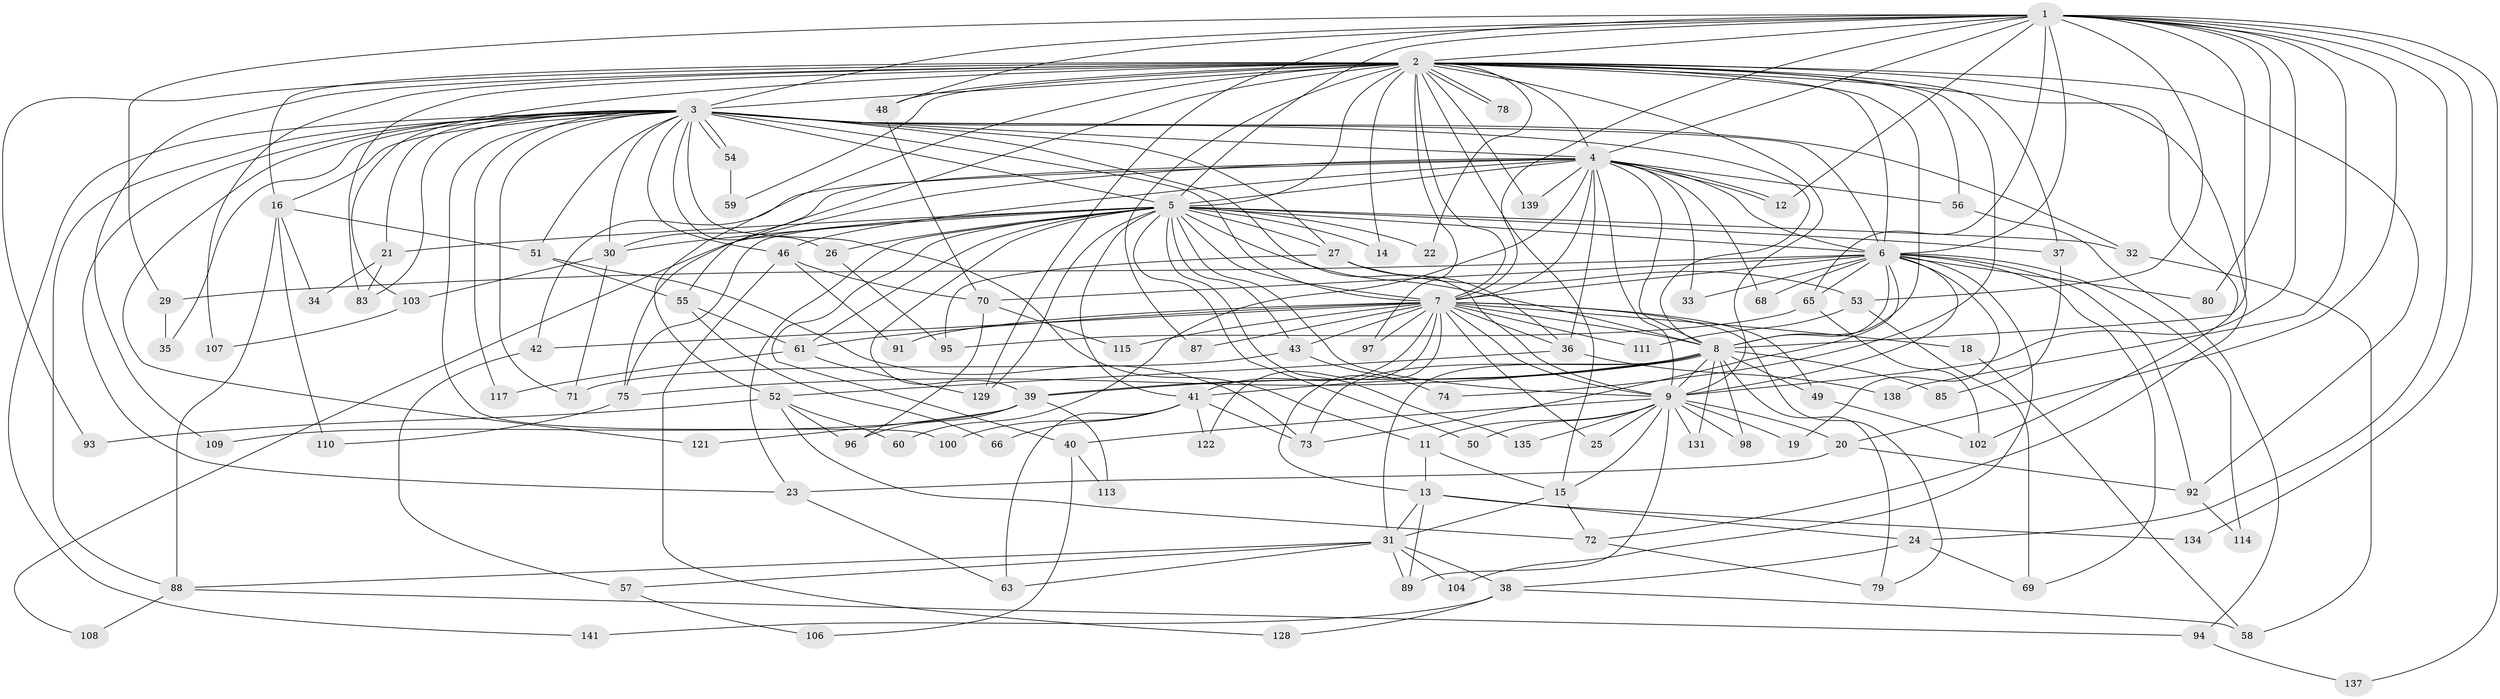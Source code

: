// original degree distribution, {21: 0.02112676056338028, 34: 0.007042253521126761, 31: 0.007042253521126761, 22: 0.007042253521126761, 29: 0.007042253521126761, 19: 0.007042253521126761, 20: 0.007042253521126761, 17: 0.007042253521126761, 4: 0.11971830985915492, 3: 0.2112676056338028, 6: 0.02112676056338028, 2: 0.49295774647887325, 5: 0.07042253521126761, 9: 0.007042253521126761, 8: 0.007042253521126761}
// Generated by graph-tools (version 1.1) at 2025/41/03/06/25 10:41:38]
// undirected, 107 vertices, 258 edges
graph export_dot {
graph [start="1"]
  node [color=gray90,style=filled];
  1 [super="+140"];
  2 [super="+17"];
  3 [super="+132"];
  4 [super="+44"];
  5 [super="+120"];
  6 [super="+142"];
  7 [super="+10"];
  8 [super="+67"];
  9 [super="+47"];
  11;
  12;
  13 [super="+116"];
  14;
  15 [super="+45"];
  16;
  18;
  19;
  20;
  21;
  22;
  23 [super="+28"];
  24;
  25;
  26;
  27;
  29;
  30 [super="+64"];
  31 [super="+105"];
  32;
  33;
  34;
  35;
  36 [super="+130"];
  37;
  38;
  39 [super="+62"];
  40;
  41 [super="+86"];
  42;
  43 [super="+125"];
  46;
  48;
  49;
  50;
  51;
  52;
  53;
  54;
  55;
  56;
  57;
  58 [super="+81"];
  59 [super="+84"];
  60;
  61 [super="+119"];
  63 [super="+112"];
  65;
  66;
  68;
  69 [super="+76"];
  70 [super="+77"];
  71;
  72 [super="+82"];
  73;
  74;
  75 [super="+126"];
  78;
  79 [super="+124"];
  80;
  83 [super="+123"];
  85;
  87;
  88 [super="+90"];
  89;
  91 [super="+118"];
  92 [super="+136"];
  93;
  94;
  95 [super="+99"];
  96 [super="+101"];
  97;
  98;
  100;
  102 [super="+127"];
  103;
  104;
  106;
  107;
  108;
  109;
  110;
  111;
  113;
  114;
  115;
  117;
  121;
  122;
  128;
  129 [super="+133"];
  131;
  134;
  135;
  137;
  138;
  139;
  141;
  1 -- 2;
  1 -- 3;
  1 -- 4;
  1 -- 5;
  1 -- 6;
  1 -- 7 [weight=2];
  1 -- 8;
  1 -- 9;
  1 -- 20;
  1 -- 24;
  1 -- 29;
  1 -- 48;
  1 -- 53;
  1 -- 65;
  1 -- 80;
  1 -- 134;
  1 -- 137;
  1 -- 138;
  1 -- 12;
  1 -- 129;
  2 -- 3 [weight=2];
  2 -- 4;
  2 -- 5 [weight=2];
  2 -- 6;
  2 -- 7 [weight=2];
  2 -- 8 [weight=2];
  2 -- 9;
  2 -- 14;
  2 -- 15;
  2 -- 16;
  2 -- 37;
  2 -- 48;
  2 -- 52;
  2 -- 55;
  2 -- 59 [weight=2];
  2 -- 74;
  2 -- 78;
  2 -- 78;
  2 -- 83;
  2 -- 87;
  2 -- 92;
  2 -- 93;
  2 -- 97;
  2 -- 102;
  2 -- 107;
  2 -- 109;
  2 -- 139;
  2 -- 22;
  2 -- 103;
  2 -- 56;
  2 -- 72;
  3 -- 4 [weight=2];
  3 -- 5;
  3 -- 6;
  3 -- 7 [weight=2];
  3 -- 8;
  3 -- 9;
  3 -- 11;
  3 -- 16;
  3 -- 21;
  3 -- 23;
  3 -- 26;
  3 -- 27;
  3 -- 30;
  3 -- 32;
  3 -- 35;
  3 -- 46;
  3 -- 51;
  3 -- 54;
  3 -- 54;
  3 -- 71;
  3 -- 88;
  3 -- 100;
  3 -- 117;
  3 -- 121;
  3 -- 141;
  3 -- 83;
  4 -- 5;
  4 -- 6;
  4 -- 7 [weight=2];
  4 -- 8;
  4 -- 9;
  4 -- 12;
  4 -- 12;
  4 -- 33;
  4 -- 36;
  4 -- 42;
  4 -- 46;
  4 -- 56;
  4 -- 60;
  4 -- 68;
  4 -- 139;
  4 -- 30;
  4 -- 75;
  5 -- 6;
  5 -- 7 [weight=2];
  5 -- 8;
  5 -- 9;
  5 -- 14;
  5 -- 21;
  5 -- 22;
  5 -- 26;
  5 -- 27;
  5 -- 30;
  5 -- 32;
  5 -- 37;
  5 -- 40;
  5 -- 41;
  5 -- 43;
  5 -- 50;
  5 -- 61;
  5 -- 75;
  5 -- 108;
  5 -- 129;
  5 -- 135;
  5 -- 23;
  5 -- 39;
  6 -- 7 [weight=2];
  6 -- 8;
  6 -- 9;
  6 -- 19;
  6 -- 29;
  6 -- 33;
  6 -- 65;
  6 -- 68;
  6 -- 80;
  6 -- 104;
  6 -- 114;
  6 -- 73;
  6 -- 70;
  6 -- 69;
  6 -- 92;
  7 -- 8 [weight=2];
  7 -- 9 [weight=2];
  7 -- 13;
  7 -- 18 [weight=2];
  7 -- 42;
  7 -- 43;
  7 -- 49;
  7 -- 87;
  7 -- 61;
  7 -- 97;
  7 -- 41;
  7 -- 111;
  7 -- 115;
  7 -- 25;
  7 -- 122;
  7 -- 91 [weight=2];
  7 -- 36;
  7 -- 79;
  8 -- 9 [weight=2];
  8 -- 39;
  8 -- 39;
  8 -- 49;
  8 -- 73;
  8 -- 79;
  8 -- 85;
  8 -- 131;
  8 -- 41;
  8 -- 98;
  8 -- 75;
  8 -- 31;
  9 -- 11;
  9 -- 15;
  9 -- 19;
  9 -- 20;
  9 -- 25;
  9 -- 40;
  9 -- 50;
  9 -- 89;
  9 -- 98;
  9 -- 131;
  9 -- 135;
  11 -- 13;
  11 -- 15;
  13 -- 24;
  13 -- 31;
  13 -- 134;
  13 -- 89;
  15 -- 31;
  15 -- 72;
  16 -- 34;
  16 -- 51;
  16 -- 88;
  16 -- 110;
  18 -- 58;
  20 -- 23;
  20 -- 92;
  21 -- 34;
  21 -- 83;
  23 -- 63;
  24 -- 38;
  24 -- 69;
  26 -- 95;
  27 -- 36;
  27 -- 53;
  27 -- 95;
  29 -- 35;
  30 -- 71;
  30 -- 103;
  31 -- 38;
  31 -- 57;
  31 -- 89;
  31 -- 104;
  31 -- 63;
  31 -- 88;
  32 -- 58;
  36 -- 52;
  36 -- 138;
  37 -- 85;
  38 -- 58;
  38 -- 128;
  38 -- 141;
  39 -- 113;
  39 -- 96;
  39 -- 121;
  39 -- 109;
  40 -- 106;
  40 -- 113;
  41 -- 63;
  41 -- 66;
  41 -- 100;
  41 -- 122;
  41 -- 73;
  42 -- 57;
  43 -- 74;
  43 -- 71;
  46 -- 70;
  46 -- 91;
  46 -- 128;
  48 -- 70;
  49 -- 102;
  51 -- 55;
  51 -- 73;
  52 -- 60;
  52 -- 72;
  52 -- 93;
  52 -- 96;
  53 -- 69;
  53 -- 111;
  54 -- 59;
  55 -- 61;
  55 -- 66;
  56 -- 94;
  57 -- 106;
  61 -- 117;
  61 -- 129;
  65 -- 102;
  65 -- 95;
  70 -- 115;
  70 -- 96;
  72 -- 79;
  75 -- 110;
  88 -- 94;
  88 -- 108;
  92 -- 114;
  94 -- 137;
  103 -- 107;
}

